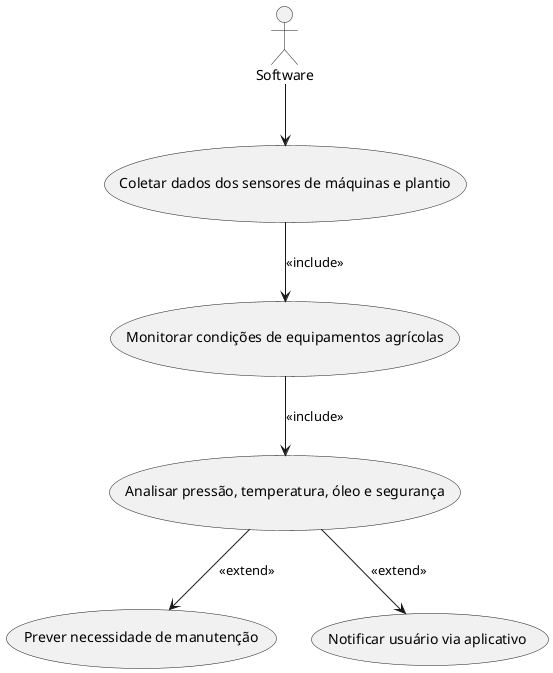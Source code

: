@startuml
actor Software

usecase "Coletar dados dos sensores de máquinas e plantio" as UC1
usecase "Monitorar condições de equipamentos agrícolas" as UC2
usecase "Analisar pressão, temperatura, óleo e segurança" as UC3
usecase "Prever necessidade de manutenção" as UC4
usecase "Notificar usuário via aplicativo" as UC5

Software --> UC1
UC1 --> UC2 : <<include>>
UC2 --> UC3 : <<include>>
UC3 --> UC4 : <<extend>>
UC3 --> UC5 : <<extend>>

@enduml
